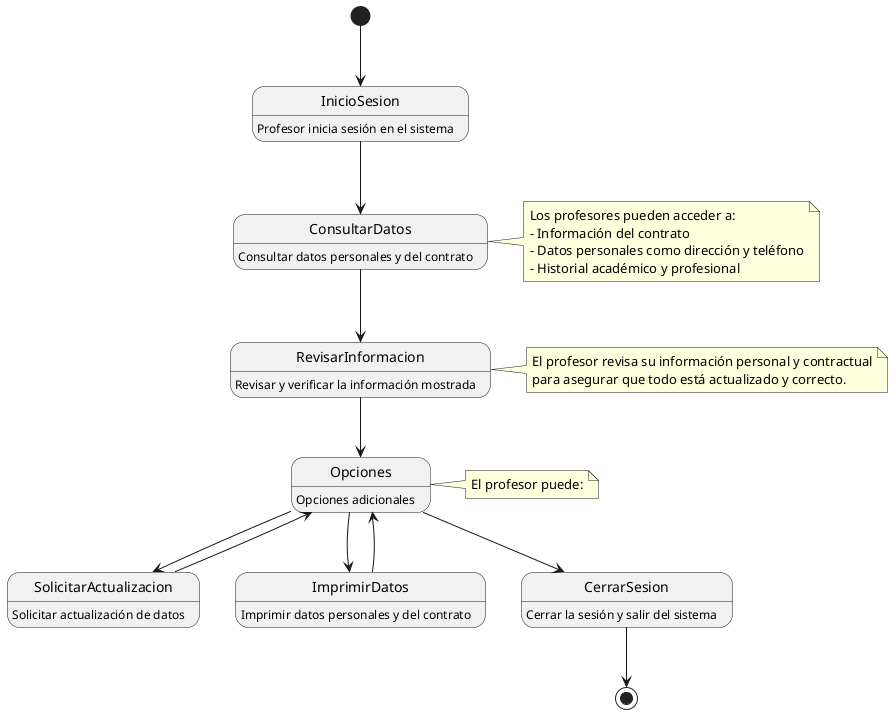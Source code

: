@startuml

    [*] --> InicioSesion
    InicioSesion : Profesor inicia sesión en el sistema

    InicioSesion --> ConsultarDatos
    ConsultarDatos : Consultar datos personales y del contrato

    note right of ConsultarDatos
      Los profesores pueden acceder a:
      - Información del contrato
      - Datos personales como dirección y teléfono
      - Historial académico y profesional
    end note

    ConsultarDatos --> RevisarInformacion
    RevisarInformacion : Revisar y verificar la información mostrada

    note right of RevisarInformacion
      El profesor revisa su información personal y contractual
      para asegurar que todo está actualizado y correcto.
    end note

    RevisarInformacion --> Opciones
    Opciones : Opciones adicionales

    note right of Opciones
      El profesor puede:
    end note

    Opciones --> SolicitarActualizacion
    SolicitarActualizacion : Solicitar actualización de datos
    SolicitarActualizacion --> Opciones

    Opciones --> ImprimirDatos
    ImprimirDatos : Imprimir datos personales y del contrato
    ImprimirDatos --> Opciones

    Opciones --> CerrarSesion
    CerrarSesion : Cerrar la sesión y salir del sistema
    CerrarSesion --> [*]

@enduml